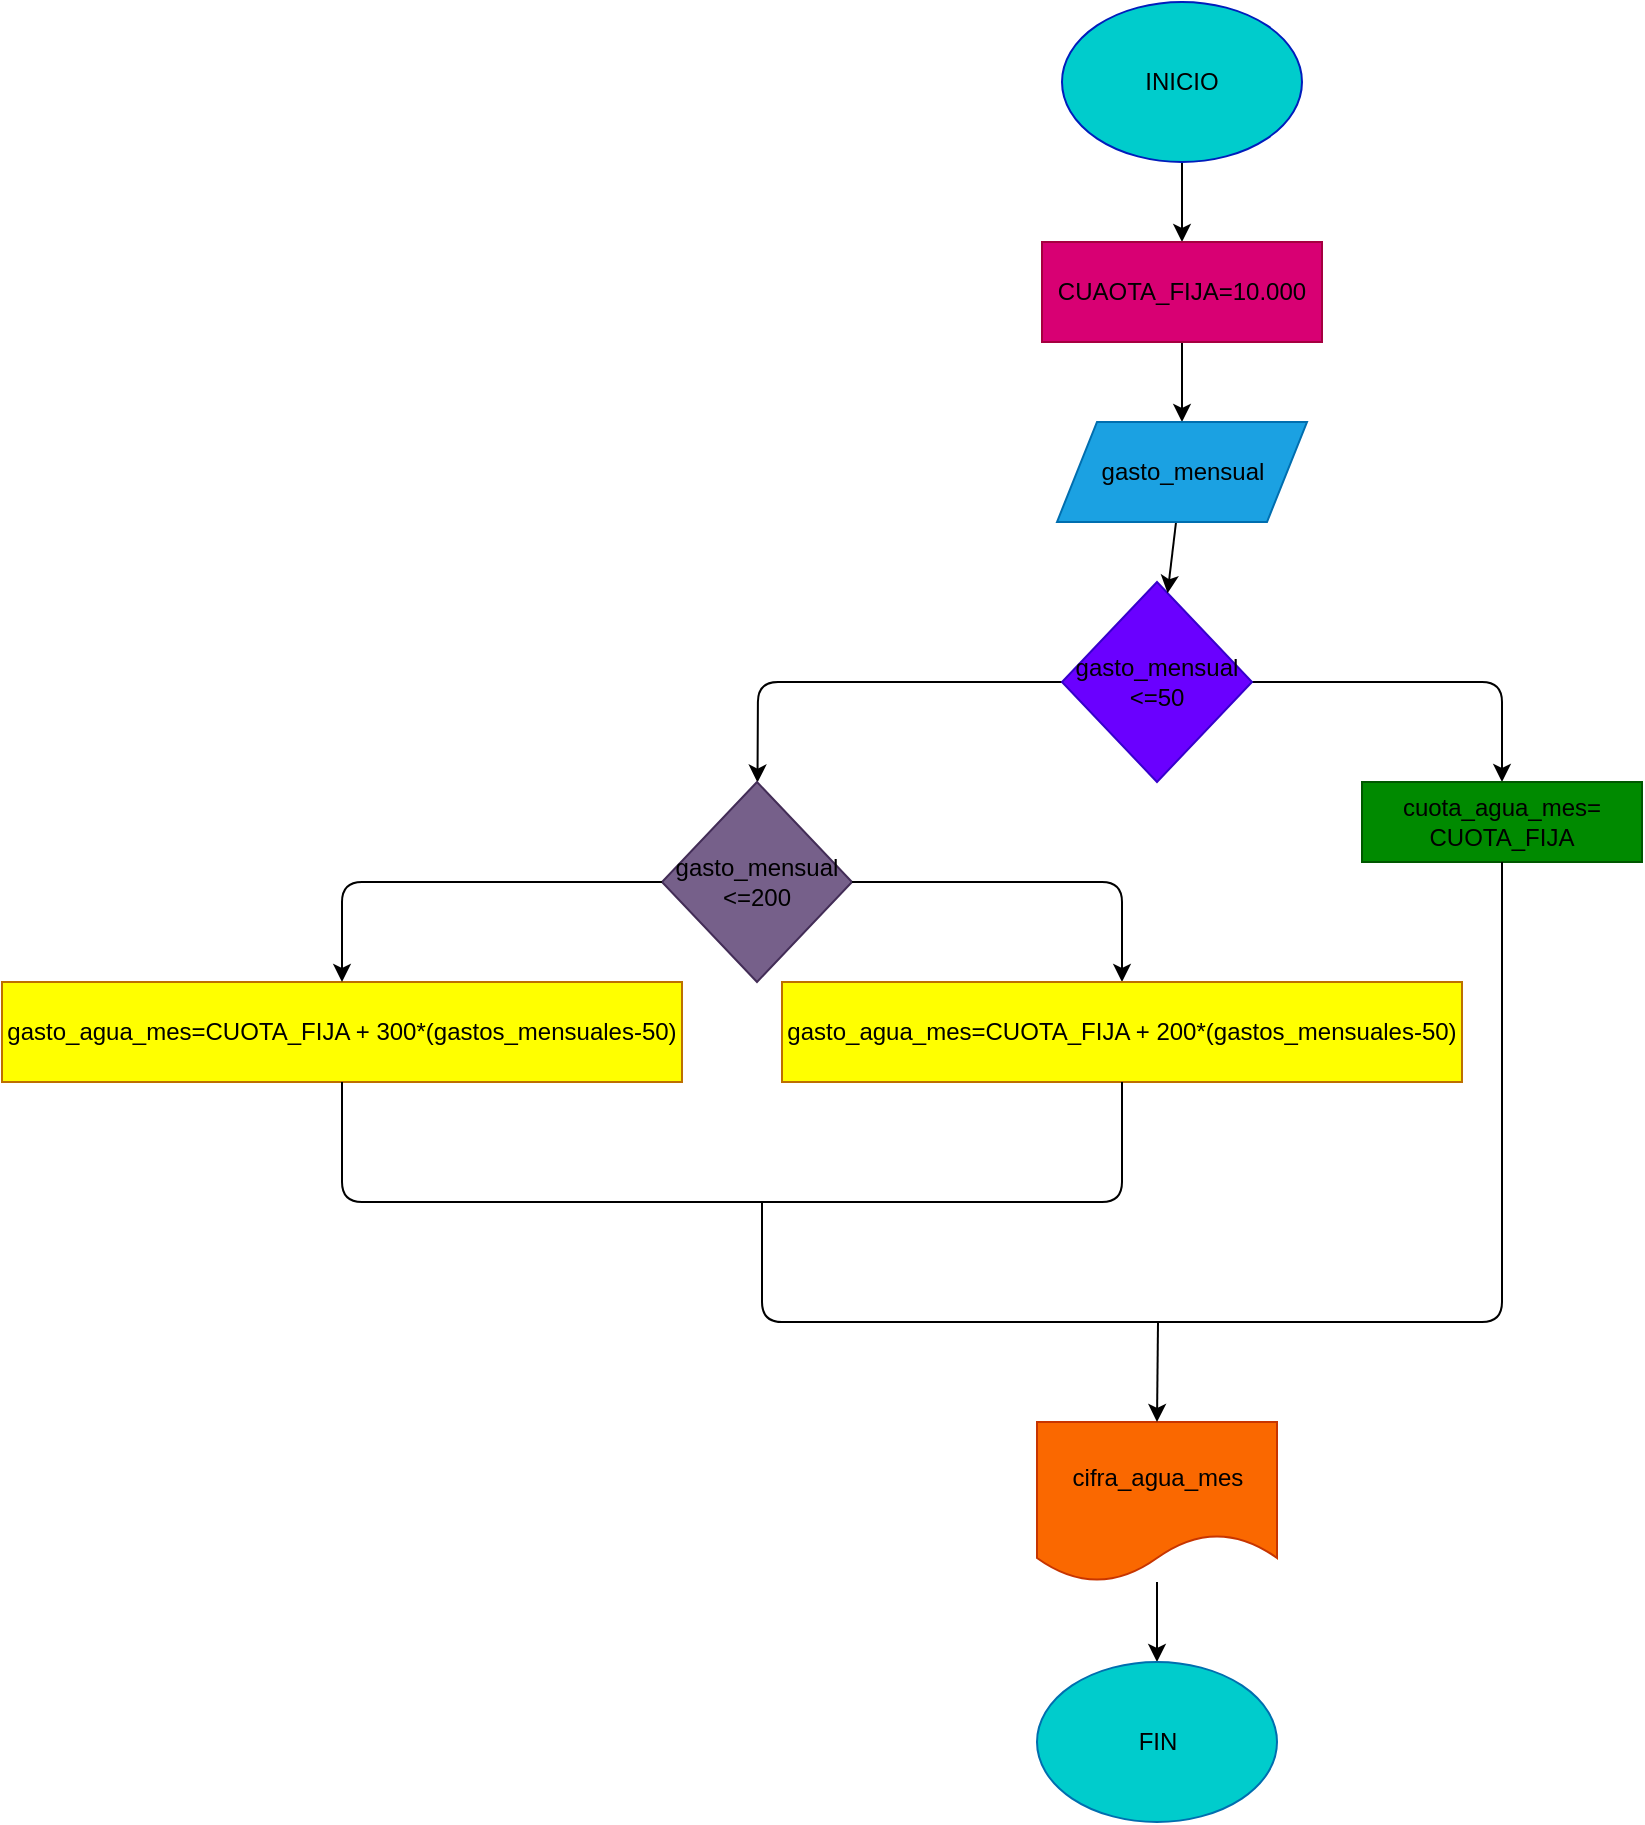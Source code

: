 <mxfile>
    <diagram id="3GN4gvGaU7BaQGTJYj1S" name="Página-1">
        <mxGraphModel dx="1489" dy="411" grid="1" gridSize="10" guides="1" tooltips="1" connect="1" arrows="1" fold="1" page="1" pageScale="1" pageWidth="827" pageHeight="1169" math="0" shadow="0">
            <root>
                <mxCell id="0"/>
                <mxCell id="1" parent="0"/>
                <mxCell id="6" value="" style="edgeStyle=none;html=1;fontColor=#000000;" edge="1" parent="1" source="2">
                    <mxGeometry relative="1" as="geometry">
                        <mxPoint x="340" y="120" as="targetPoint"/>
                    </mxGeometry>
                </mxCell>
                <mxCell id="2" value="&lt;font color=&quot;#000000&quot;&gt;INICIO&lt;/font&gt;" style="ellipse;whiteSpace=wrap;html=1;fillColor=#00CCCC;fontColor=#ffffff;strokeColor=#001DBC;" vertex="1" parent="1">
                    <mxGeometry x="280" width="120" height="80" as="geometry"/>
                </mxCell>
                <mxCell id="9" value="" style="edgeStyle=none;html=1;fontColor=#000000;exitX=0.5;exitY=1;exitDx=0;exitDy=0;" edge="1" parent="1" source="11" target="12">
                    <mxGeometry relative="1" as="geometry">
                        <mxPoint x="340" y="180" as="sourcePoint"/>
                        <mxPoint x="340" y="210" as="targetPoint"/>
                    </mxGeometry>
                </mxCell>
                <mxCell id="15" value="" style="edgeStyle=none;html=1;fontColor=#000000;entryX=0.5;entryY=0;entryDx=0;entryDy=0;" edge="1" parent="1" source="5" target="14">
                    <mxGeometry relative="1" as="geometry">
                        <Array as="points">
                            <mxPoint x="500" y="340"/>
                        </Array>
                    </mxGeometry>
                </mxCell>
                <mxCell id="17" value="" style="edgeStyle=none;html=1;fontColor=#000000;" edge="1" parent="1" source="5" target="16">
                    <mxGeometry relative="1" as="geometry">
                        <Array as="points">
                            <mxPoint x="128" y="340"/>
                        </Array>
                    </mxGeometry>
                </mxCell>
                <mxCell id="5" value="&lt;font color=&quot;#000000&quot;&gt;gasto_mensual &amp;lt;=50&lt;/font&gt;" style="rhombus;whiteSpace=wrap;html=1;fontColor=#ffffff;fillColor=#6a00ff;strokeColor=#3700CC;" vertex="1" parent="1">
                    <mxGeometry x="280" y="290" width="95" height="100" as="geometry"/>
                </mxCell>
                <mxCell id="11" value="&lt;font color=&quot;#000000&quot;&gt;CUAOTA_FIJA=10.000&lt;/font&gt;" style="rounded=0;whiteSpace=wrap;html=1;fontColor=#ffffff;fillColor=#d80073;strokeColor=#A50040;" vertex="1" parent="1">
                    <mxGeometry x="270" y="120" width="140" height="50" as="geometry"/>
                </mxCell>
                <mxCell id="13" value="" style="edgeStyle=none;html=1;fontColor=#000000;" edge="1" parent="1" source="12" target="5">
                    <mxGeometry relative="1" as="geometry"/>
                </mxCell>
                <mxCell id="12" value="&lt;font color=&quot;#000000&quot;&gt;gasto_mensual&lt;/font&gt;" style="shape=parallelogram;perimeter=parallelogramPerimeter;whiteSpace=wrap;html=1;fixedSize=1;fontColor=#ffffff;fillColor=#1ba1e2;strokeColor=#006EAF;" vertex="1" parent="1">
                    <mxGeometry x="277.5" y="210" width="125" height="50" as="geometry"/>
                </mxCell>
                <mxCell id="14" value="&lt;font color=&quot;#000000&quot;&gt;cuota_agua_mes= CUOTA_FIJA&lt;/font&gt;" style="whiteSpace=wrap;html=1;fillColor=#008a00;strokeColor=#005700;fontColor=#ffffff;" vertex="1" parent="1">
                    <mxGeometry x="430" y="390" width="140" height="40" as="geometry"/>
                </mxCell>
                <mxCell id="16" value="&lt;font color=&quot;#000000&quot;&gt;gasto_mensual &amp;lt;=200&lt;/font&gt;" style="rhombus;whiteSpace=wrap;html=1;fontColor=#ffffff;fillColor=#76608a;strokeColor=#432D57;" vertex="1" parent="1">
                    <mxGeometry x="80" y="390" width="95" height="100" as="geometry"/>
                </mxCell>
                <mxCell id="18" value="" style="endArrow=classic;html=1;fontColor=#000000;exitX=1;exitY=0.5;exitDx=0;exitDy=0;entryX=0.5;entryY=0;entryDx=0;entryDy=0;" edge="1" parent="1" source="16" target="19">
                    <mxGeometry width="50" height="50" relative="1" as="geometry">
                        <mxPoint x="260" y="490" as="sourcePoint"/>
                        <mxPoint x="230" y="500" as="targetPoint"/>
                        <Array as="points">
                            <mxPoint x="310" y="440"/>
                        </Array>
                    </mxGeometry>
                </mxCell>
                <mxCell id="19" value="gasto_agua_mes=CUOTA_FIJA + 200*(gastos_mensuales-50)" style="rounded=0;whiteSpace=wrap;html=1;fontColor=#000000;fillColor=#FFFF00;strokeColor=#BD7000;" vertex="1" parent="1">
                    <mxGeometry x="140" y="490" width="340" height="50" as="geometry"/>
                </mxCell>
                <mxCell id="20" value="gasto_agua_mes=CUOTA_FIJA + 300*(gastos_mensuales-50)" style="rounded=0;whiteSpace=wrap;html=1;fontColor=#000000;fillColor=#FFFF00;strokeColor=#BD7000;" vertex="1" parent="1">
                    <mxGeometry x="-250" y="490" width="340" height="50" as="geometry"/>
                </mxCell>
                <mxCell id="21" value="" style="endArrow=classic;html=1;fontColor=#000000;exitX=0;exitY=0.5;exitDx=0;exitDy=0;entryX=0.5;entryY=0;entryDx=0;entryDy=0;" edge="1" parent="1" source="16" target="20">
                    <mxGeometry width="50" height="50" relative="1" as="geometry">
                        <mxPoint x="40" y="600" as="sourcePoint"/>
                        <mxPoint x="90" y="550" as="targetPoint"/>
                        <Array as="points">
                            <mxPoint x="-80" y="440"/>
                        </Array>
                    </mxGeometry>
                </mxCell>
                <mxCell id="22" value="" style="endArrow=none;html=1;fontColor=#000000;entryX=0.5;entryY=1;entryDx=0;entryDy=0;" edge="1" parent="1" target="14">
                    <mxGeometry width="50" height="50" relative="1" as="geometry">
                        <mxPoint x="130" y="600" as="sourcePoint"/>
                        <mxPoint x="560" y="550" as="targetPoint"/>
                        <Array as="points">
                            <mxPoint x="130" y="660"/>
                            <mxPoint x="500" y="660"/>
                        </Array>
                    </mxGeometry>
                </mxCell>
                <mxCell id="23" value="" style="endArrow=none;html=1;fontColor=#000000;entryX=0.5;entryY=1;entryDx=0;entryDy=0;exitX=0.5;exitY=1;exitDx=0;exitDy=0;" edge="1" parent="1" source="19" target="20">
                    <mxGeometry width="50" height="50" relative="1" as="geometry">
                        <mxPoint x="815" y="600" as="sourcePoint"/>
                        <mxPoint x="-80" y="550" as="targetPoint"/>
                        <Array as="points">
                            <mxPoint x="310" y="600"/>
                            <mxPoint x="-80" y="600"/>
                        </Array>
                    </mxGeometry>
                </mxCell>
                <mxCell id="28" value="" style="edgeStyle=none;html=1;fontColor=#000000;" edge="1" parent="1" source="24" target="27">
                    <mxGeometry relative="1" as="geometry"/>
                </mxCell>
                <mxCell id="24" value="cifra_agua_mes" style="shape=document;whiteSpace=wrap;html=1;boundedLbl=1;fontColor=#000000;fillColor=#fa6800;strokeColor=#C73500;" vertex="1" parent="1">
                    <mxGeometry x="267.5" y="710" width="120" height="80" as="geometry"/>
                </mxCell>
                <mxCell id="25" value="" style="endArrow=classic;html=1;fontColor=#000000;entryX=0.5;entryY=0;entryDx=0;entryDy=0;" edge="1" parent="1" target="24">
                    <mxGeometry width="50" height="50" relative="1" as="geometry">
                        <mxPoint x="328" y="660" as="sourcePoint"/>
                        <mxPoint x="260" y="650" as="targetPoint"/>
                    </mxGeometry>
                </mxCell>
                <mxCell id="27" value="&lt;font color=&quot;#000000&quot;&gt;FIN&lt;/font&gt;" style="ellipse;whiteSpace=wrap;html=1;fontColor=#ffffff;fillColor=#00CCCC;strokeColor=#006EAF;" vertex="1" parent="1">
                    <mxGeometry x="267.5" y="830" width="120" height="80" as="geometry"/>
                </mxCell>
            </root>
        </mxGraphModel>
    </diagram>
</mxfile>